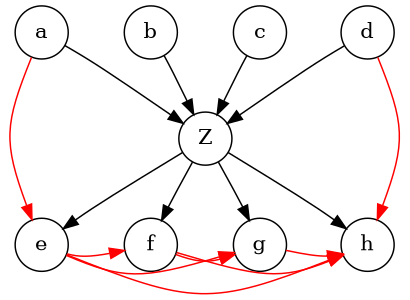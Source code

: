 digraph{
	splines=curved;
	ratio=fill;
	size="3,2!"
	dpi=200
	a[regular=true];
	b[regular=true];
	c[regular=true];
	d[regular=true];
	e[regular=true];
	f[regular=true];
	g[regular=true];
	h[regular=true];
	Z[regular=true];
	Z -> e;
	Z -> f;
	Z -> g;
	Z -> h;
	a -> e[color=red];
	d -> h[color=red];

	a -> Z;
	b -> Z;
	c -> Z;
	d -> Z;

	subgraph ch {
		rank=same
		e -> f[color=red];
		f -> g[color=red];
		g -> h[color=red];
		e -> h[color=red];
		f -> h[color=red];
		e -> g[color=red];

	}

}
